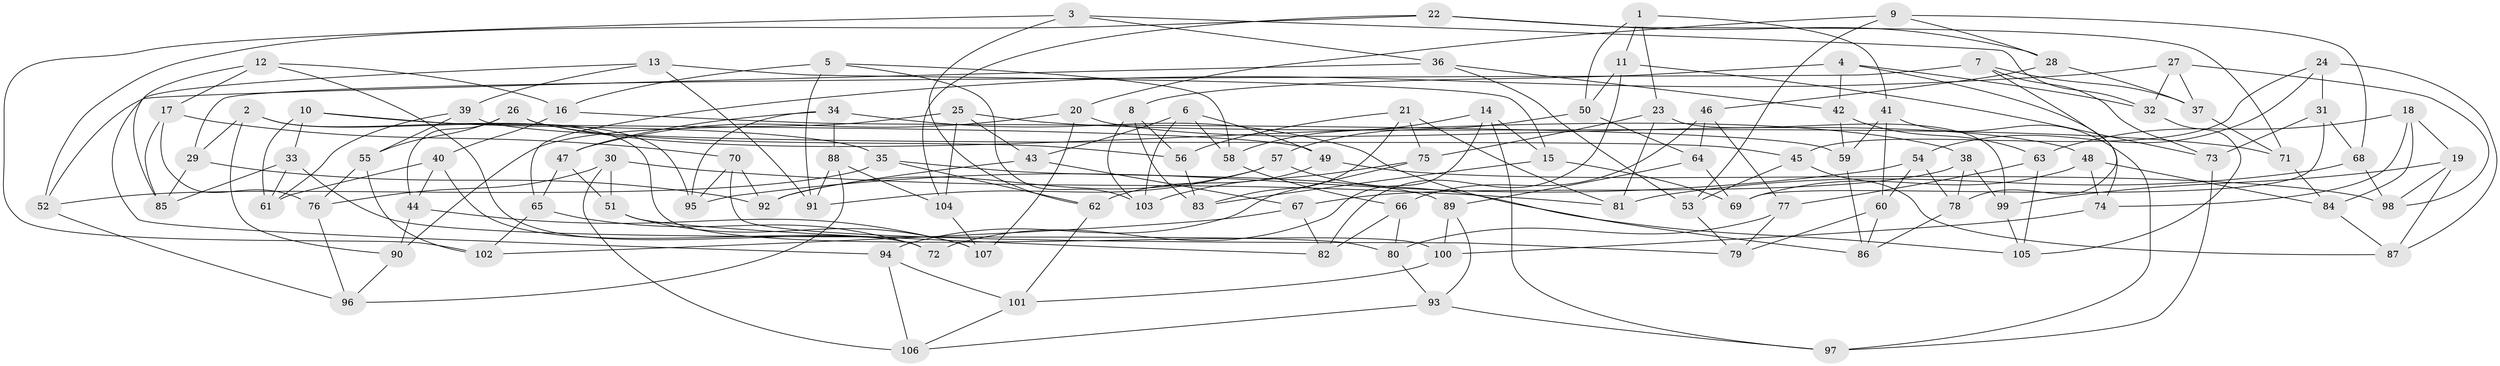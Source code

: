 // coarse degree distribution, {5: 0.13636363636363635, 6: 0.4696969696969697, 4: 0.3787878787878788, 3: 0.015151515151515152}
// Generated by graph-tools (version 1.1) at 2025/42/03/06/25 10:42:20]
// undirected, 107 vertices, 214 edges
graph export_dot {
graph [start="1"]
  node [color=gray90,style=filled];
  1;
  2;
  3;
  4;
  5;
  6;
  7;
  8;
  9;
  10;
  11;
  12;
  13;
  14;
  15;
  16;
  17;
  18;
  19;
  20;
  21;
  22;
  23;
  24;
  25;
  26;
  27;
  28;
  29;
  30;
  31;
  32;
  33;
  34;
  35;
  36;
  37;
  38;
  39;
  40;
  41;
  42;
  43;
  44;
  45;
  46;
  47;
  48;
  49;
  50;
  51;
  52;
  53;
  54;
  55;
  56;
  57;
  58;
  59;
  60;
  61;
  62;
  63;
  64;
  65;
  66;
  67;
  68;
  69;
  70;
  71;
  72;
  73;
  74;
  75;
  76;
  77;
  78;
  79;
  80;
  81;
  82;
  83;
  84;
  85;
  86;
  87;
  88;
  89;
  90;
  91;
  92;
  93;
  94;
  95;
  96;
  97;
  98;
  99;
  100;
  101;
  102;
  103;
  104;
  105;
  106;
  107;
  1 -- 41;
  1 -- 11;
  1 -- 23;
  1 -- 50;
  2 -- 95;
  2 -- 29;
  2 -- 90;
  2 -- 100;
  3 -- 102;
  3 -- 62;
  3 -- 32;
  3 -- 36;
  4 -- 74;
  4 -- 32;
  4 -- 42;
  4 -- 8;
  5 -- 91;
  5 -- 16;
  5 -- 103;
  5 -- 58;
  6 -- 49;
  6 -- 103;
  6 -- 58;
  6 -- 43;
  7 -- 37;
  7 -- 73;
  7 -- 29;
  7 -- 78;
  8 -- 83;
  8 -- 56;
  8 -- 103;
  9 -- 68;
  9 -- 53;
  9 -- 20;
  9 -- 28;
  10 -- 61;
  10 -- 33;
  10 -- 49;
  10 -- 35;
  11 -- 73;
  11 -- 50;
  11 -- 82;
  12 -- 17;
  12 -- 85;
  12 -- 16;
  12 -- 72;
  13 -- 39;
  13 -- 94;
  13 -- 15;
  13 -- 91;
  14 -- 58;
  14 -- 72;
  14 -- 97;
  14 -- 15;
  15 -- 83;
  15 -- 69;
  16 -- 59;
  16 -- 40;
  17 -- 70;
  17 -- 76;
  17 -- 85;
  18 -- 63;
  18 -- 74;
  18 -- 84;
  18 -- 19;
  19 -- 98;
  19 -- 99;
  19 -- 87;
  20 -- 47;
  20 -- 48;
  20 -- 107;
  21 -- 75;
  21 -- 81;
  21 -- 56;
  21 -- 83;
  22 -- 104;
  22 -- 28;
  22 -- 52;
  22 -- 71;
  23 -- 75;
  23 -- 81;
  23 -- 99;
  24 -- 31;
  24 -- 87;
  24 -- 45;
  24 -- 54;
  25 -- 71;
  25 -- 90;
  25 -- 43;
  25 -- 104;
  26 -- 38;
  26 -- 56;
  26 -- 44;
  26 -- 55;
  27 -- 32;
  27 -- 37;
  27 -- 98;
  27 -- 65;
  28 -- 37;
  28 -- 46;
  29 -- 92;
  29 -- 85;
  30 -- 51;
  30 -- 76;
  30 -- 106;
  30 -- 81;
  31 -- 69;
  31 -- 68;
  31 -- 73;
  32 -- 105;
  33 -- 85;
  33 -- 80;
  33 -- 61;
  34 -- 88;
  34 -- 86;
  34 -- 47;
  34 -- 95;
  35 -- 62;
  35 -- 52;
  35 -- 89;
  36 -- 42;
  36 -- 53;
  36 -- 52;
  37 -- 71;
  38 -- 78;
  38 -- 67;
  38 -- 99;
  39 -- 61;
  39 -- 45;
  39 -- 55;
  40 -- 72;
  40 -- 44;
  40 -- 61;
  41 -- 97;
  41 -- 60;
  41 -- 59;
  42 -- 63;
  42 -- 59;
  43 -- 67;
  43 -- 92;
  44 -- 90;
  44 -- 107;
  45 -- 87;
  45 -- 53;
  46 -- 64;
  46 -- 77;
  46 -- 66;
  47 -- 65;
  47 -- 51;
  48 -- 69;
  48 -- 84;
  48 -- 74;
  49 -- 62;
  49 -- 98;
  50 -- 57;
  50 -- 64;
  51 -- 82;
  51 -- 107;
  52 -- 96;
  53 -- 79;
  54 -- 95;
  54 -- 78;
  54 -- 60;
  55 -- 76;
  55 -- 102;
  56 -- 83;
  57 -- 92;
  57 -- 105;
  57 -- 91;
  58 -- 66;
  59 -- 86;
  60 -- 86;
  60 -- 79;
  62 -- 101;
  63 -- 77;
  63 -- 105;
  64 -- 89;
  64 -- 69;
  65 -- 72;
  65 -- 102;
  66 -- 80;
  66 -- 82;
  67 -- 82;
  67 -- 102;
  68 -- 98;
  68 -- 81;
  70 -- 92;
  70 -- 79;
  70 -- 95;
  71 -- 84;
  73 -- 97;
  74 -- 100;
  75 -- 94;
  75 -- 103;
  76 -- 96;
  77 -- 80;
  77 -- 79;
  78 -- 86;
  80 -- 93;
  84 -- 87;
  88 -- 96;
  88 -- 91;
  88 -- 104;
  89 -- 93;
  89 -- 100;
  90 -- 96;
  93 -- 106;
  93 -- 97;
  94 -- 101;
  94 -- 106;
  99 -- 105;
  100 -- 101;
  101 -- 106;
  104 -- 107;
}
